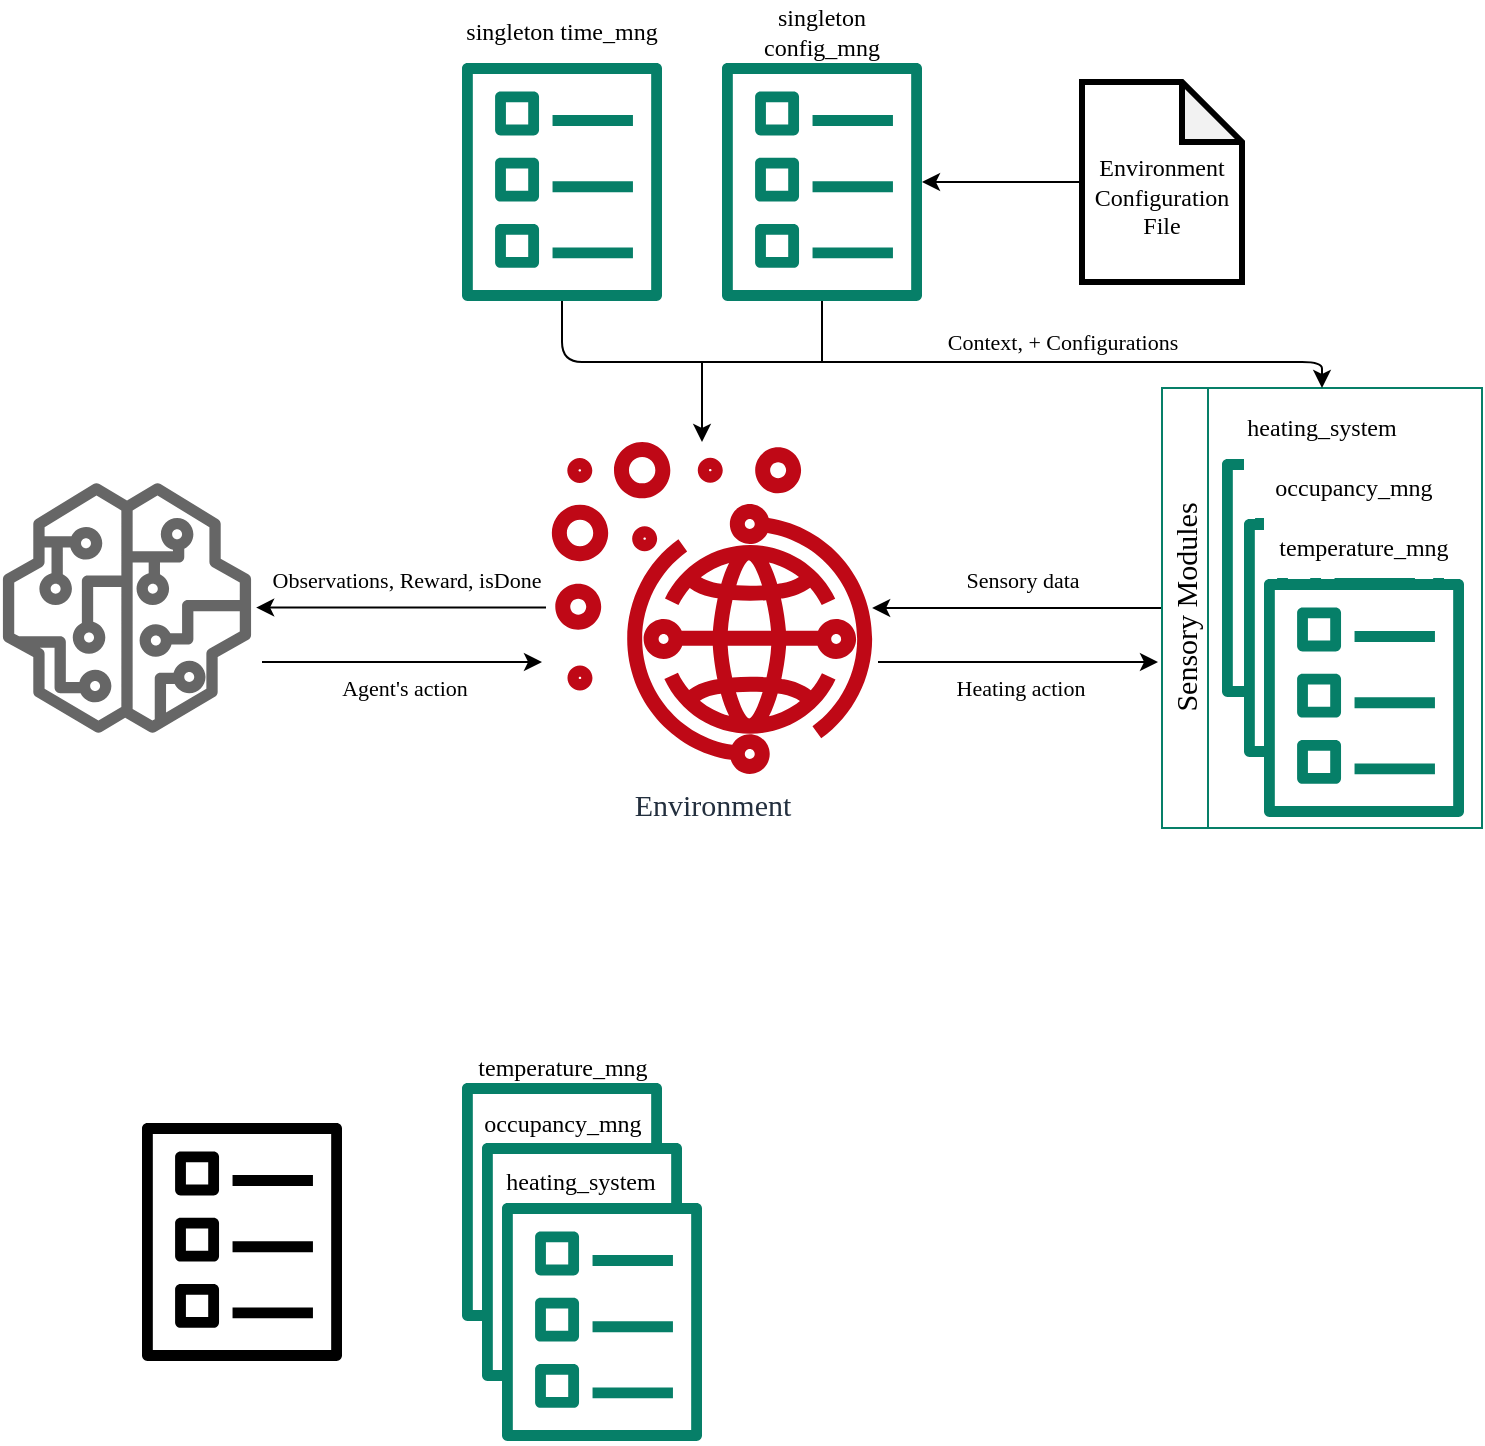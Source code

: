 <mxfile>
    <diagram id="Dz_2yA55jdN7624_FX1W" name="Page-1">
        <mxGraphModel dx="1010" dy="779" grid="1" gridSize="10" guides="1" tooltips="1" connect="1" arrows="1" fold="1" page="1" pageScale="1" pageWidth="850" pageHeight="1100" math="0" shadow="0">
            <root>
                <mxCell id="0"/>
                <mxCell id="1" parent="0"/>
                <mxCell id="20" style="edgeStyle=none;html=1;fontFamily=Georgia;" parent="1" source="19" target="191" edge="1">
                    <mxGeometry relative="1" as="geometry">
                        <mxPoint x="545" y="90.676" as="targetPoint"/>
                    </mxGeometry>
                </mxCell>
                <mxCell id="19" value="&lt;br&gt;Environment Configuration&lt;br&gt;File" style="shape=note;whiteSpace=wrap;html=1;backgroundOutline=1;darkOpacity=0.05;strokeColor=#000000;strokeWidth=3;fontFamily=Georgia;" parent="1" vertex="1">
                    <mxGeometry x="590" y="80" width="80" height="100" as="geometry"/>
                </mxCell>
                <mxCell id="210" style="edgeStyle=none;html=1;fontColor=default;fontFamily=Georgia;labelBackgroundColor=none;" parent="1" source="81" target="88" edge="1">
                    <mxGeometry relative="1" as="geometry"/>
                </mxCell>
                <mxCell id="211" value="Sensory data" style="edgeLabel;html=1;align=center;verticalAlign=middle;resizable=0;points=[];fontColor=default;fontFamily=Georgia;labelBackgroundColor=none;" parent="210" vertex="1" connectable="0">
                    <mxGeometry x="-0.216" y="1" relative="1" as="geometry">
                        <mxPoint x="-13" y="-15" as="offset"/>
                    </mxGeometry>
                </mxCell>
                <mxCell id="81" value="Sensory Modules" style="swimlane;horizontal=0;whiteSpace=wrap;html=1;strokeColor=#067f68;fontFamily=Georgia;fontSize=15;fontStyle=0" parent="1" vertex="1">
                    <mxGeometry x="630" y="233" width="160" height="220" as="geometry"/>
                </mxCell>
                <mxCell id="192" value="heating_system" style="swimlane;fontStyle=0;childLayout=stackLayout;horizontal=1;startSize=30;horizontalStack=0;resizeParent=1;resizeParentMax=0;resizeLast=0;collapsible=1;marginBottom=0;whiteSpace=wrap;html=1;strokeColor=default;rounded=1;swimlaneLine=0;glass=0;shadow=0;arcSize=0;fontFamily=Georgia;opacity=0;" parent="81" vertex="1">
                    <mxGeometry x="29.999" y="5.001" width="100" height="150" as="geometry"/>
                </mxCell>
                <mxCell id="193" value="" style="group;fontFamily=Georgia;" parent="192" vertex="1" connectable="0">
                    <mxGeometry y="30" width="100" height="120" as="geometry"/>
                </mxCell>
                <mxCell id="194" value="" style="rounded=0;whiteSpace=wrap;html=1;shadow=0;glass=0;fillStyle=solid;strokeColor=none;strokeWidth=10;fontColor=default;fillColor=default;gradientColor=none;fontFamily=Georgia;" parent="193" vertex="1">
                    <mxGeometry y="1.078" width="100.0" height="107.843" as="geometry"/>
                </mxCell>
                <mxCell id="195" value="" style="sketch=0;outlineConnect=0;fontColor=#232F3E;gradientColor=none;fillColor=#067f68;strokeColor=default;dashed=0;verticalLabelPosition=bottom;verticalAlign=top;align=center;html=1;fontSize=12;fontStyle=0;aspect=fixed;pointerEvents=1;shape=mxgraph.aws4.template;fontFamily=Georgia;" parent="193" vertex="1">
                    <mxGeometry width="100" height="120" as="geometry"/>
                </mxCell>
                <mxCell id="196" value="occupancy_mng" style="swimlane;fontStyle=0;childLayout=stackLayout;horizontal=1;startSize=30;horizontalStack=0;resizeParent=1;resizeParentMax=0;resizeLast=0;collapsible=1;marginBottom=0;whiteSpace=wrap;html=1;strokeColor=none;rounded=1;swimlaneLine=0;glass=0;shadow=0;arcSize=0;fontFamily=Georgia;labelBackgroundColor=none;" parent="81" vertex="1">
                    <mxGeometry x="40.999" y="35.001" width="110" height="180" as="geometry"/>
                </mxCell>
                <mxCell id="197" value="" style="group;fontFamily=Georgia;" parent="196" vertex="1" connectable="0">
                    <mxGeometry y="30" width="110" height="150" as="geometry"/>
                </mxCell>
                <mxCell id="198" value="" style="rounded=0;whiteSpace=wrap;html=1;shadow=0;glass=0;fillStyle=solid;strokeColor=none;strokeWidth=10;fontColor=default;fillColor=default;gradientColor=none;fontFamily=Georgia;" parent="197" vertex="1">
                    <mxGeometry y="1.078" width="100.0" height="107.843" as="geometry"/>
                </mxCell>
                <mxCell id="199" value="" style="sketch=0;outlineConnect=0;fontColor=#232F3E;gradientColor=none;fillColor=#067f68;strokeColor=default;dashed=0;verticalLabelPosition=bottom;verticalAlign=top;align=center;html=1;fontSize=12;fontStyle=0;aspect=fixed;pointerEvents=1;shape=mxgraph.aws4.template;fontFamily=Georgia;" parent="197" vertex="1">
                    <mxGeometry width="100" height="120" as="geometry"/>
                </mxCell>
                <mxCell id="201" value="" style="group;fontFamily=Georgia;" parent="197" vertex="1" connectable="0">
                    <mxGeometry x="10" y="30" width="100" height="120" as="geometry"/>
                </mxCell>
                <mxCell id="202" value="" style="rounded=0;whiteSpace=wrap;html=1;shadow=0;glass=0;fillStyle=solid;strokeColor=none;strokeWidth=10;fontColor=default;fillColor=default;gradientColor=none;fontFamily=Georgia;" parent="201" vertex="1">
                    <mxGeometry y="1.078" width="100.0" height="107.843" as="geometry"/>
                </mxCell>
                <mxCell id="203" value="" style="sketch=0;outlineConnect=0;fontColor=#232F3E;gradientColor=none;fillColor=#067f68;strokeColor=default;dashed=0;verticalLabelPosition=bottom;verticalAlign=top;align=center;html=1;fontSize=12;fontStyle=0;aspect=fixed;pointerEvents=1;shape=mxgraph.aws4.template;fontFamily=Georgia;" parent="201" vertex="1">
                    <mxGeometry width="100" height="120" as="geometry"/>
                </mxCell>
                <mxCell id="200" value="temperature_mng" style="swimlane;fontStyle=0;childLayout=stackLayout;horizontal=1;startSize=30;horizontalStack=0;resizeParent=1;resizeParentMax=0;resizeLast=0;collapsible=1;marginBottom=0;whiteSpace=wrap;html=1;strokeColor=none;rounded=1;swimlaneLine=0;glass=0;shadow=0;arcSize=0;fontFamily=Georgia;labelBackgroundColor=default;" parent="81" vertex="1">
                    <mxGeometry x="50.999" y="65.001" width="100" height="150" as="geometry"/>
                </mxCell>
                <mxCell id="88" value="Environment" style="sketch=0;outlineConnect=0;fontColor=#232F3E;gradientColor=none;fillColor=#BF0816;strokeColor=none;dashed=0;verticalLabelPosition=bottom;verticalAlign=top;align=center;html=1;fontSize=15;fontStyle=0;aspect=fixed;pointerEvents=1;shape=mxgraph.aws4.fleet_management;fontFamily=Georgia;" parent="1" vertex="1">
                    <mxGeometry x="322" y="260" width="166" height="166" as="geometry"/>
                </mxCell>
                <mxCell id="89" value="Agent" style="sketch=0;outlineConnect=0;fontColor=#ffffff;fillColor=#666666;strokeColor=#006EAF;dashed=0;verticalLabelPosition=bottom;verticalAlign=top;align=center;html=1;fontSize=15;fontStyle=0;aspect=fixed;pointerEvents=1;shape=mxgraph.aws4.sagemaker_model;fontFamily=Georgia;" parent="1" vertex="1">
                    <mxGeometry x="50" y="280.5" width="125" height="125" as="geometry"/>
                </mxCell>
                <mxCell id="188" value="singleton&lt;br&gt;config_mng" style="swimlane;fontStyle=0;childLayout=stackLayout;horizontal=1;startSize=30;horizontalStack=0;resizeParent=1;resizeParentMax=0;resizeLast=0;collapsible=1;marginBottom=0;whiteSpace=wrap;html=1;strokeColor=default;rounded=1;swimlaneLine=0;glass=0;shadow=0;arcSize=0;fontFamily=Georgia;opacity=0;" parent="1" vertex="1">
                    <mxGeometry x="409.999" y="40.001" width="100" height="150" as="geometry"/>
                </mxCell>
                <mxCell id="189" value="" style="group;fontFamily=Georgia;" parent="188" vertex="1" connectable="0">
                    <mxGeometry y="30" width="100" height="120" as="geometry"/>
                </mxCell>
                <mxCell id="190" value="" style="rounded=0;whiteSpace=wrap;html=1;shadow=0;glass=0;fillStyle=solid;strokeColor=none;strokeWidth=10;fontColor=default;fillColor=default;gradientColor=none;fontFamily=Georgia;" parent="189" vertex="1">
                    <mxGeometry y="1.078" width="100.0" height="107.843" as="geometry"/>
                </mxCell>
                <mxCell id="191" value="" style="sketch=0;outlineConnect=0;fontColor=#232F3E;gradientColor=none;fillColor=#067f68;strokeColor=default;dashed=0;verticalLabelPosition=bottom;verticalAlign=top;align=center;html=1;fontSize=12;fontStyle=0;aspect=fixed;pointerEvents=1;shape=mxgraph.aws4.template;fontFamily=Georgia;" parent="189" vertex="1">
                    <mxGeometry width="100" height="120" as="geometry"/>
                </mxCell>
                <mxCell id="215" style="edgeStyle=none;html=1;fontColor=default;fontFamily=Georgia;" parent="1" source="208" target="81" edge="1">
                    <mxGeometry relative="1" as="geometry">
                        <mxPoint x="780" y="240" as="targetPoint"/>
                        <mxPoint x="320" y="220" as="sourcePoint"/>
                        <Array as="points">
                            <mxPoint x="330" y="220"/>
                            <mxPoint x="500" y="220"/>
                            <mxPoint x="710" y="220"/>
                        </Array>
                    </mxGeometry>
                </mxCell>
                <mxCell id="218" value="Context, + Configurations" style="edgeLabel;html=1;align=center;verticalAlign=middle;resizable=0;points=[];fontColor=default;fontFamily=Georgia;labelBackgroundColor=none;" parent="215" vertex="1" connectable="0">
                    <mxGeometry x="0.112" y="1" relative="1" as="geometry">
                        <mxPoint x="45" y="-9" as="offset"/>
                    </mxGeometry>
                </mxCell>
                <mxCell id="216" style="edgeStyle=none;html=1;fontColor=default;fontFamily=Georgia;endArrow=none;endFill=0;" parent="1" source="191" edge="1">
                    <mxGeometry relative="1" as="geometry">
                        <mxPoint x="459.999" y="220" as="targetPoint"/>
                    </mxGeometry>
                </mxCell>
                <mxCell id="219" style="edgeStyle=none;html=1;fontColor=default;fontFamily=Georgia;labelBackgroundColor=none;" parent="1" edge="1">
                    <mxGeometry relative="1" as="geometry">
                        <mxPoint x="322" y="342.77" as="sourcePoint"/>
                        <mxPoint x="177.074" y="342.77" as="targetPoint"/>
                    </mxGeometry>
                </mxCell>
                <mxCell id="220" value="Observations, Reward, isDone" style="edgeLabel;html=1;align=center;verticalAlign=middle;resizable=0;points=[];fontColor=default;labelBackgroundColor=none;fontFamily=Georgia;" parent="219" vertex="1" connectable="0">
                    <mxGeometry x="-0.216" y="1" relative="1" as="geometry">
                        <mxPoint x="-13" y="-15" as="offset"/>
                    </mxGeometry>
                </mxCell>
                <mxCell id="221" style="edgeStyle=none;html=1;fontColor=default;fontFamily=Georgia;labelBackgroundColor=none;" parent="1" edge="1">
                    <mxGeometry relative="1" as="geometry">
                        <mxPoint x="180" y="370" as="sourcePoint"/>
                        <mxPoint x="320" y="370" as="targetPoint"/>
                    </mxGeometry>
                </mxCell>
                <mxCell id="222" value="Agent's action" style="edgeLabel;html=1;align=center;verticalAlign=middle;resizable=0;points=[];fontColor=default;fontFamily=Georgia;labelBackgroundColor=none;" parent="221" vertex="1" connectable="0">
                    <mxGeometry x="-0.311" y="3" relative="1" as="geometry">
                        <mxPoint x="23" y="16" as="offset"/>
                    </mxGeometry>
                </mxCell>
                <mxCell id="223" style="edgeStyle=none;html=1;fontColor=default;fontFamily=Georgia;labelBackgroundColor=none;" parent="1" edge="1">
                    <mxGeometry relative="1" as="geometry">
                        <mxPoint x="488" y="370" as="sourcePoint"/>
                        <mxPoint x="628" y="370" as="targetPoint"/>
                    </mxGeometry>
                </mxCell>
                <mxCell id="224" value="Heating action" style="edgeLabel;html=1;align=center;verticalAlign=middle;resizable=0;points=[];fontColor=default;fontFamily=Georgia;labelBackgroundColor=none;" parent="223" vertex="1" connectable="0">
                    <mxGeometry x="-0.311" y="3" relative="1" as="geometry">
                        <mxPoint x="23" y="16" as="offset"/>
                    </mxGeometry>
                </mxCell>
                <mxCell id="226" style="edgeStyle=none;html=1;fontColor=default;fontFamily=Georgia;" parent="1" edge="1">
                    <mxGeometry relative="1" as="geometry">
                        <mxPoint x="400" y="260" as="targetPoint"/>
                        <mxPoint x="400" y="220" as="sourcePoint"/>
                        <Array as="points">
                            <mxPoint x="400" y="240"/>
                        </Array>
                    </mxGeometry>
                </mxCell>
                <mxCell id="205" value="singleton time_mng" style="swimlane;fontStyle=0;childLayout=stackLayout;horizontal=1;startSize=30;horizontalStack=0;resizeParent=1;resizeParentMax=0;resizeLast=0;collapsible=1;marginBottom=0;whiteSpace=wrap;html=1;strokeColor=default;rounded=1;swimlaneLine=0;glass=0;shadow=0;arcSize=0;fontFamily=Georgia;spacing=0;spacingBottom=0;verticalAlign=middle;perimeterSpacing=0;opacity=0;" parent="1" vertex="1">
                    <mxGeometry x="279.999" y="40.001" width="100" height="150" as="geometry"/>
                </mxCell>
                <mxCell id="206" value="" style="group;fontFamily=Georgia;" parent="205" vertex="1" connectable="0">
                    <mxGeometry y="30" width="100" height="120" as="geometry"/>
                </mxCell>
                <mxCell id="207" value="" style="rounded=0;whiteSpace=wrap;html=1;shadow=0;glass=0;fillStyle=solid;strokeColor=none;strokeWidth=10;fontColor=default;fillColor=default;gradientColor=none;fontFamily=Georgia;" parent="206" vertex="1">
                    <mxGeometry y="1.078" width="100.0" height="107.843" as="geometry"/>
                </mxCell>
                <mxCell id="208" value="" style="sketch=0;outlineConnect=0;fontColor=#232F3E;gradientColor=none;fillColor=#067f68;strokeColor=default;dashed=0;verticalLabelPosition=bottom;verticalAlign=top;align=center;html=1;fontSize=12;fontStyle=0;aspect=fixed;pointerEvents=1;shape=mxgraph.aws4.template;fontFamily=Georgia;" parent="206" vertex="1">
                    <mxGeometry width="100" height="120" as="geometry"/>
                </mxCell>
                <mxCell id="248" value="" style="sketch=0;outlineConnect=0;fontColor=#232F3E;gradientColor=none;fillColor=#000000;strokeColor=default;dashed=0;verticalLabelPosition=bottom;verticalAlign=top;align=center;html=1;fontSize=12;fontStyle=0;aspect=fixed;pointerEvents=1;shape=mxgraph.aws4.template;fontFamily=Georgia;" parent="1" vertex="1">
                    <mxGeometry x="119.999" y="600.001" width="100" height="120" as="geometry"/>
                </mxCell>
                <mxCell id="283" value="" style="group" parent="1" vertex="1" connectable="0">
                    <mxGeometry x="279.999" y="560" width="120" height="200.001" as="geometry"/>
                </mxCell>
                <mxCell id="284" value="" style="group;fontFamily=Georgia;movable=1;resizable=1;rotatable=1;deletable=1;editable=1;connectable=1;" parent="283" vertex="1" connectable="0">
                    <mxGeometry y="20.001" width="120" height="180" as="geometry"/>
                </mxCell>
                <mxCell id="285" value="" style="rounded=0;whiteSpace=wrap;html=1;shadow=0;glass=0;fillStyle=solid;strokeColor=none;strokeWidth=10;fontColor=default;fillColor=default;gradientColor=none;fontFamily=Georgia;movable=1;resizable=1;rotatable=1;deletable=1;editable=1;connectable=1;" parent="284" vertex="1">
                    <mxGeometry y="1.078" width="100.0" height="107.843" as="geometry"/>
                </mxCell>
                <mxCell id="286" value="" style="sketch=0;outlineConnect=0;fontColor=#232F3E;gradientColor=none;fillColor=#067f68;strokeColor=default;dashed=0;verticalLabelPosition=bottom;verticalAlign=top;align=center;html=1;fontSize=12;fontStyle=0;aspect=fixed;pointerEvents=1;shape=mxgraph.aws4.template;fontFamily=Georgia;movable=1;resizable=1;rotatable=1;deletable=1;editable=1;connectable=1;" parent="284" vertex="1">
                    <mxGeometry width="100" height="120" as="geometry"/>
                </mxCell>
                <mxCell id="287" value="" style="rounded=0;whiteSpace=wrap;html=1;labelBackgroundColor=default;fillColor=default;fillStyle=solid;strokeColor=none;movable=1;resizable=1;rotatable=1;deletable=1;editable=1;connectable=1;" parent="284" vertex="1">
                    <mxGeometry x="10" y="10" width="80" height="100" as="geometry"/>
                </mxCell>
                <mxCell id="288" value="" style="group;fontFamily=Georgia;movable=1;resizable=1;rotatable=1;deletable=1;editable=1;connectable=1;" parent="284" vertex="1" connectable="0">
                    <mxGeometry x="10" y="30" width="110" height="150" as="geometry"/>
                </mxCell>
                <mxCell id="289" value="" style="rounded=0;whiteSpace=wrap;html=1;shadow=0;glass=0;fillStyle=solid;strokeColor=none;strokeWidth=10;fontColor=default;fillColor=default;gradientColor=none;fontFamily=Georgia;movable=1;resizable=1;rotatable=1;deletable=1;editable=1;connectable=1;" parent="288" vertex="1">
                    <mxGeometry y="1.078" width="100.0" height="107.843" as="geometry"/>
                </mxCell>
                <mxCell id="290" value="" style="sketch=0;outlineConnect=0;fontColor=#232F3E;gradientColor=none;fillColor=#067f68;strokeColor=default;dashed=0;verticalLabelPosition=bottom;verticalAlign=top;align=center;html=1;fontSize=12;fontStyle=0;aspect=fixed;pointerEvents=1;shape=mxgraph.aws4.template;fontFamily=Georgia;movable=1;resizable=1;rotatable=1;deletable=1;editable=1;connectable=1;" parent="288" vertex="1">
                    <mxGeometry width="100" height="120" as="geometry"/>
                </mxCell>
                <mxCell id="291" value="" style="rounded=0;whiteSpace=wrap;html=1;labelBackgroundColor=default;fillColor=default;fillStyle=solid;strokeColor=none;movable=1;resizable=1;rotatable=1;deletable=1;editable=1;connectable=1;" parent="288" vertex="1">
                    <mxGeometry x="10" y="10" width="80" height="100" as="geometry"/>
                </mxCell>
                <mxCell id="292" value="" style="group;fontFamily=Georgia;movable=1;resizable=1;rotatable=1;deletable=1;editable=1;connectable=1;" parent="288" vertex="1" connectable="0">
                    <mxGeometry x="10" y="30" width="100" height="120" as="geometry"/>
                </mxCell>
                <mxCell id="293" value="" style="rounded=0;whiteSpace=wrap;html=1;labelBackgroundColor=default;fillColor=default;fillStyle=solid;strokeColor=none;movable=1;resizable=1;rotatable=1;deletable=1;editable=1;connectable=1;" parent="292" vertex="1">
                    <mxGeometry x="10" y="10" width="80" height="100" as="geometry"/>
                </mxCell>
                <mxCell id="294" value="" style="rounded=0;whiteSpace=wrap;html=1;shadow=0;glass=0;fillStyle=solid;strokeColor=none;strokeWidth=10;fontColor=default;fillColor=default;gradientColor=none;fontFamily=Georgia;movable=1;resizable=1;rotatable=1;deletable=1;editable=1;connectable=1;" parent="292" vertex="1">
                    <mxGeometry y="1.078" width="100.0" height="107.843" as="geometry"/>
                </mxCell>
                <mxCell id="295" value="" style="sketch=0;outlineConnect=0;fontColor=#232F3E;gradientColor=none;fillColor=#067f68;strokeColor=default;dashed=0;verticalLabelPosition=bottom;verticalAlign=top;align=center;html=1;fontSize=12;fontStyle=0;aspect=fixed;pointerEvents=1;shape=mxgraph.aws4.template;fontFamily=Georgia;movable=1;resizable=1;rotatable=1;deletable=1;editable=1;connectable=1;" parent="292" vertex="1">
                    <mxGeometry width="100" height="120" as="geometry"/>
                </mxCell>
                <mxCell id="296" value="&lt;span style=&quot;font-family: Georgia; font-size: 12px;&quot;&gt;heating_system&lt;/span&gt;" style="rounded=0;whiteSpace=wrap;html=1;labelBackgroundColor=none;fillStyle=solid;fillColor=none;fontSize=11;strokeColor=none;" parent="288" vertex="1">
                    <mxGeometry x="2.5" y="10" width="95" height="20" as="geometry"/>
                </mxCell>
                <mxCell id="297" value="&lt;span style=&quot;font-family: Georgia; font-size: 12px;&quot;&gt;occupancy_mng&lt;/span&gt;" style="rounded=0;whiteSpace=wrap;html=1;labelBackgroundColor=none;fillStyle=solid;fillColor=none;fontSize=11;strokeColor=none;" parent="284" vertex="1">
                    <mxGeometry x="3" y="10" width="95" height="21.08" as="geometry"/>
                </mxCell>
                <mxCell id="298" value="&lt;span style=&quot;font-family: Georgia; font-size: 12px; background-color: rgb(255, 255, 255);&quot;&gt;temperature_mng&lt;/span&gt;" style="rounded=0;whiteSpace=wrap;html=1;labelBackgroundColor=none;fillStyle=solid;fillColor=none;fontSize=11;strokeColor=none;" parent="283" vertex="1">
                    <mxGeometry x="3.001" width="95" height="25" as="geometry"/>
                </mxCell>
            </root>
        </mxGraphModel>
    </diagram>
</mxfile>